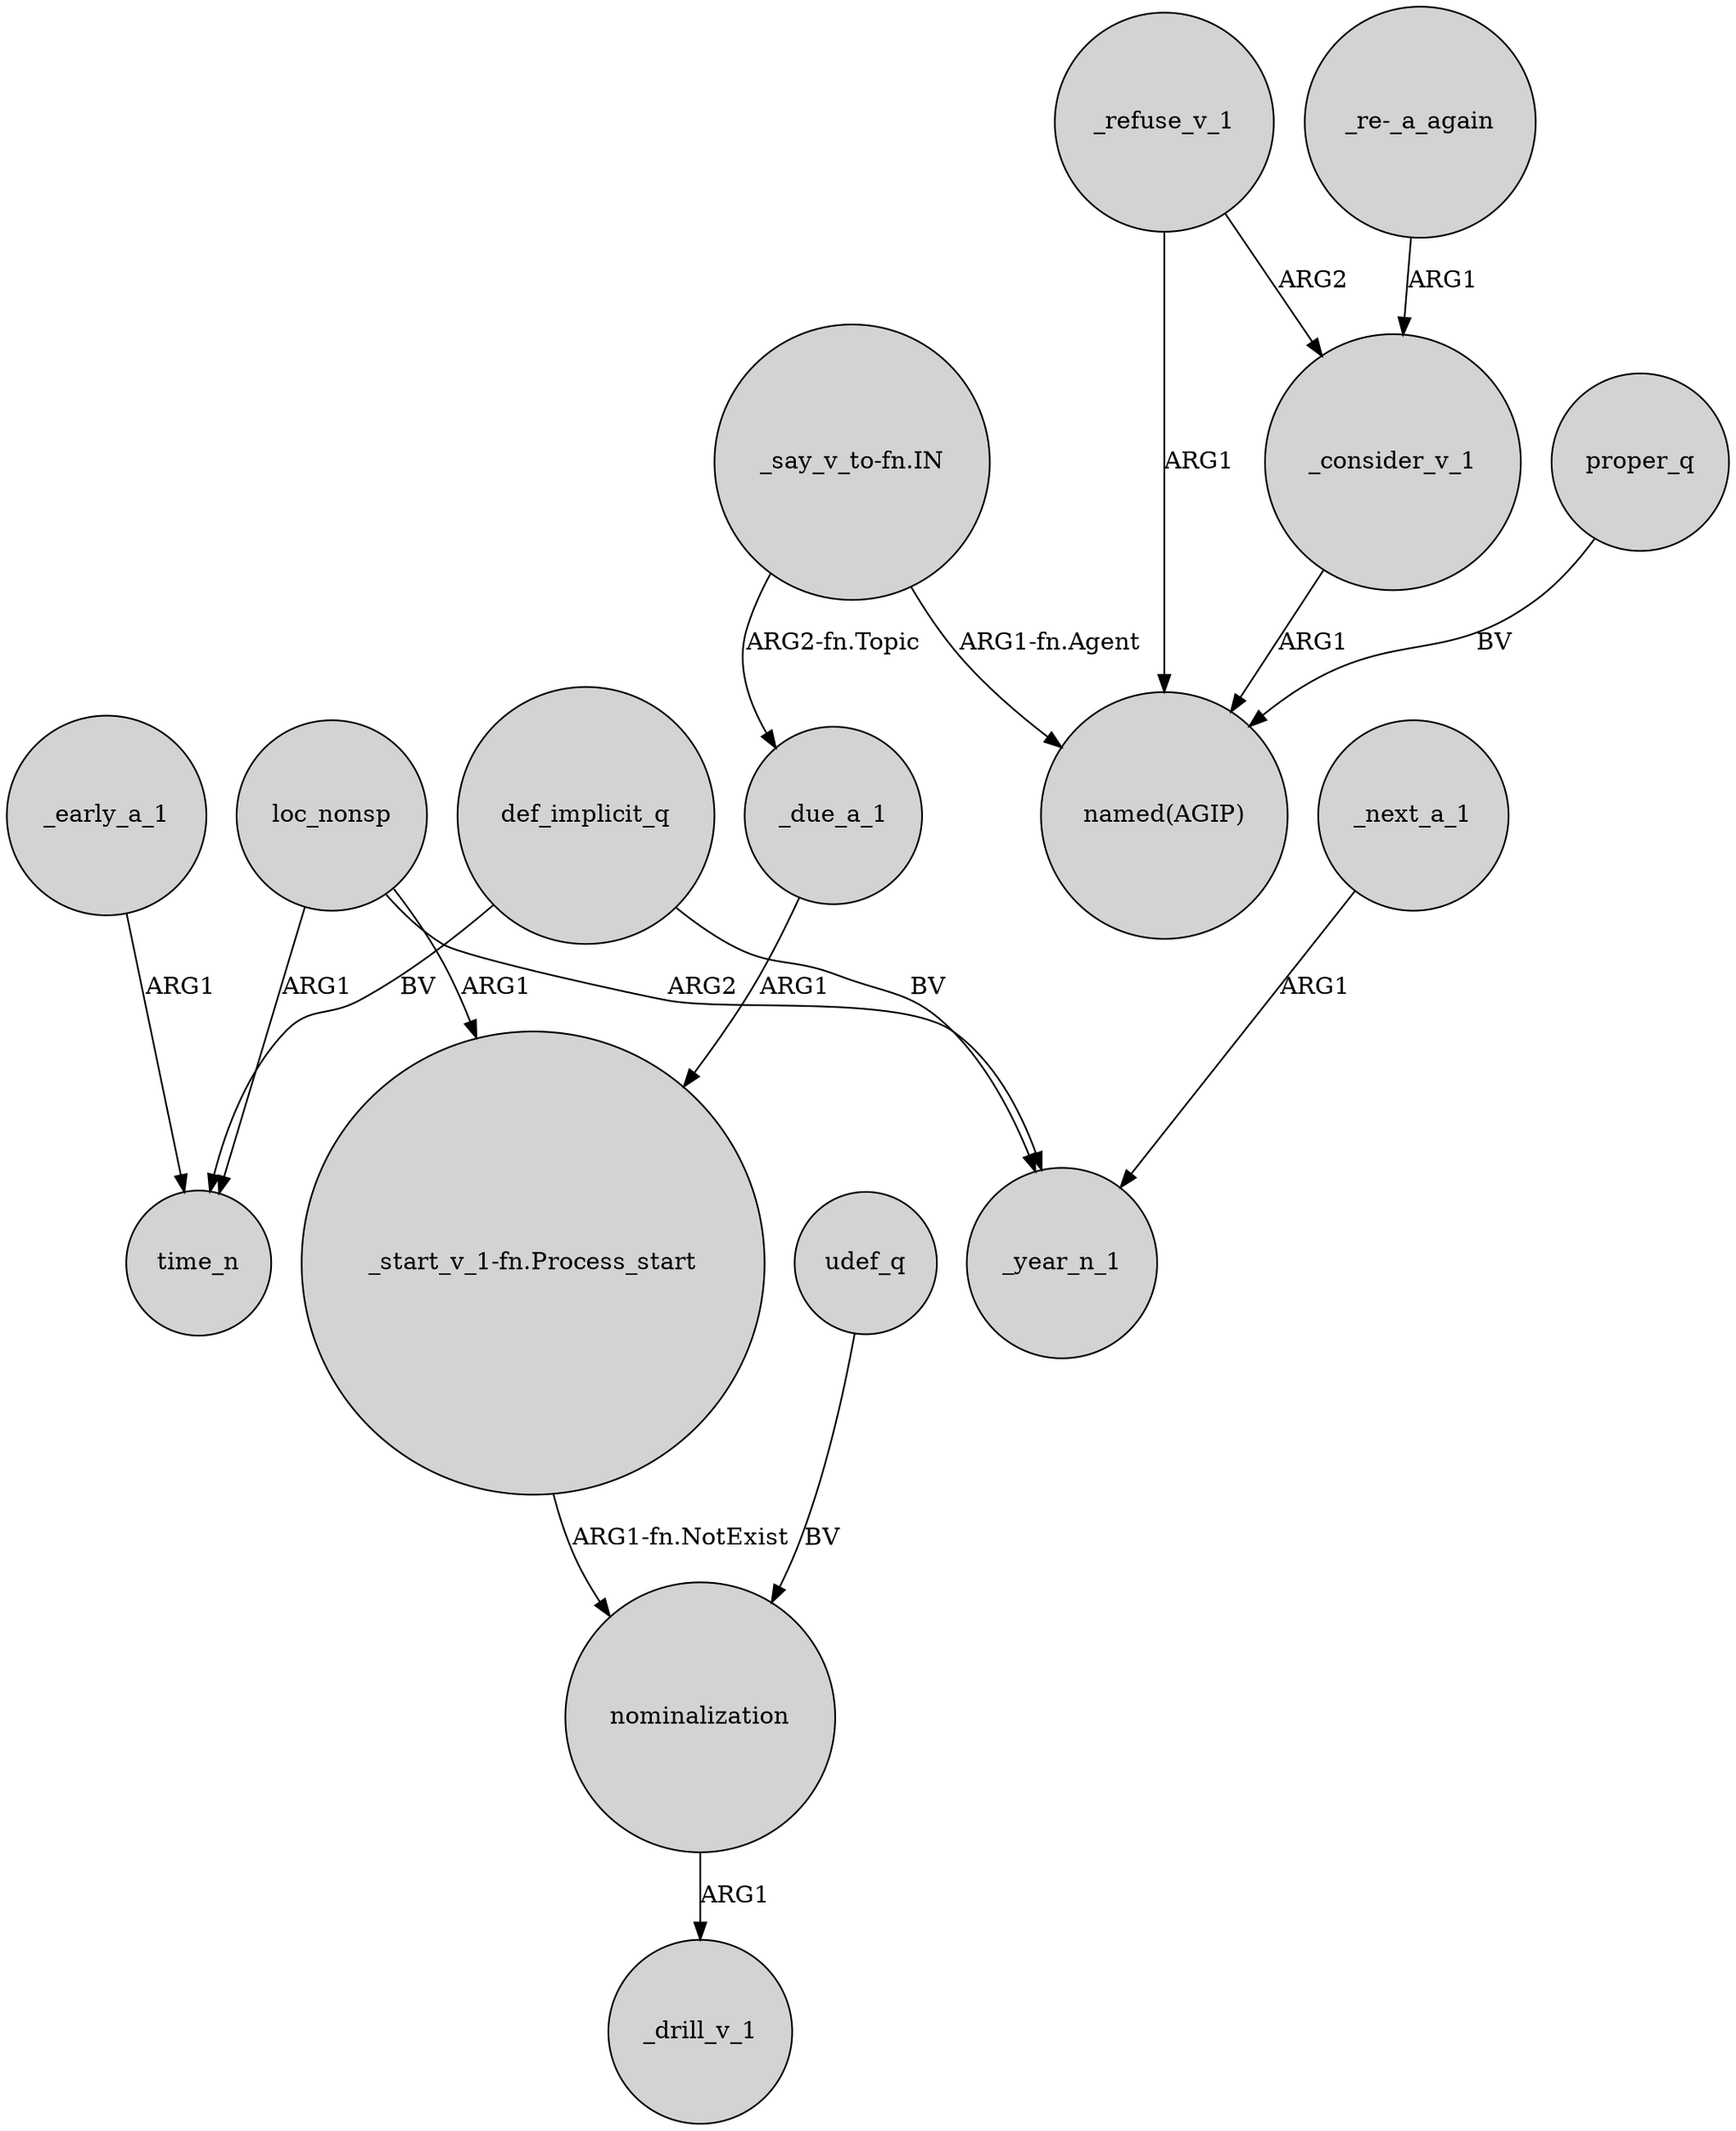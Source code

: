 digraph {
	node [shape=circle style=filled]
	_early_a_1 -> time_n [label=ARG1]
	"_say_v_to-fn.IN" -> _due_a_1 [label="ARG2-fn.Topic"]
	_refuse_v_1 -> _consider_v_1 [label=ARG2]
	nominalization -> _drill_v_1 [label=ARG1]
	"_start_v_1-fn.Process_start" -> nominalization [label="ARG1-fn.NotExist"]
	"_say_v_to-fn.IN" -> "named(AGIP)" [label="ARG1-fn.Agent"]
	loc_nonsp -> time_n [label=ARG1]
	def_implicit_q -> _year_n_1 [label=BV]
	_refuse_v_1 -> "named(AGIP)" [label=ARG1]
	loc_nonsp -> "_start_v_1-fn.Process_start" [label=ARG1]
	def_implicit_q -> time_n [label=BV]
	loc_nonsp -> _year_n_1 [label=ARG2]
	_next_a_1 -> _year_n_1 [label=ARG1]
	_consider_v_1 -> "named(AGIP)" [label=ARG1]
	udef_q -> nominalization [label=BV]
	"_re-_a_again" -> _consider_v_1 [label=ARG1]
	proper_q -> "named(AGIP)" [label=BV]
	_due_a_1 -> "_start_v_1-fn.Process_start" [label=ARG1]
}
